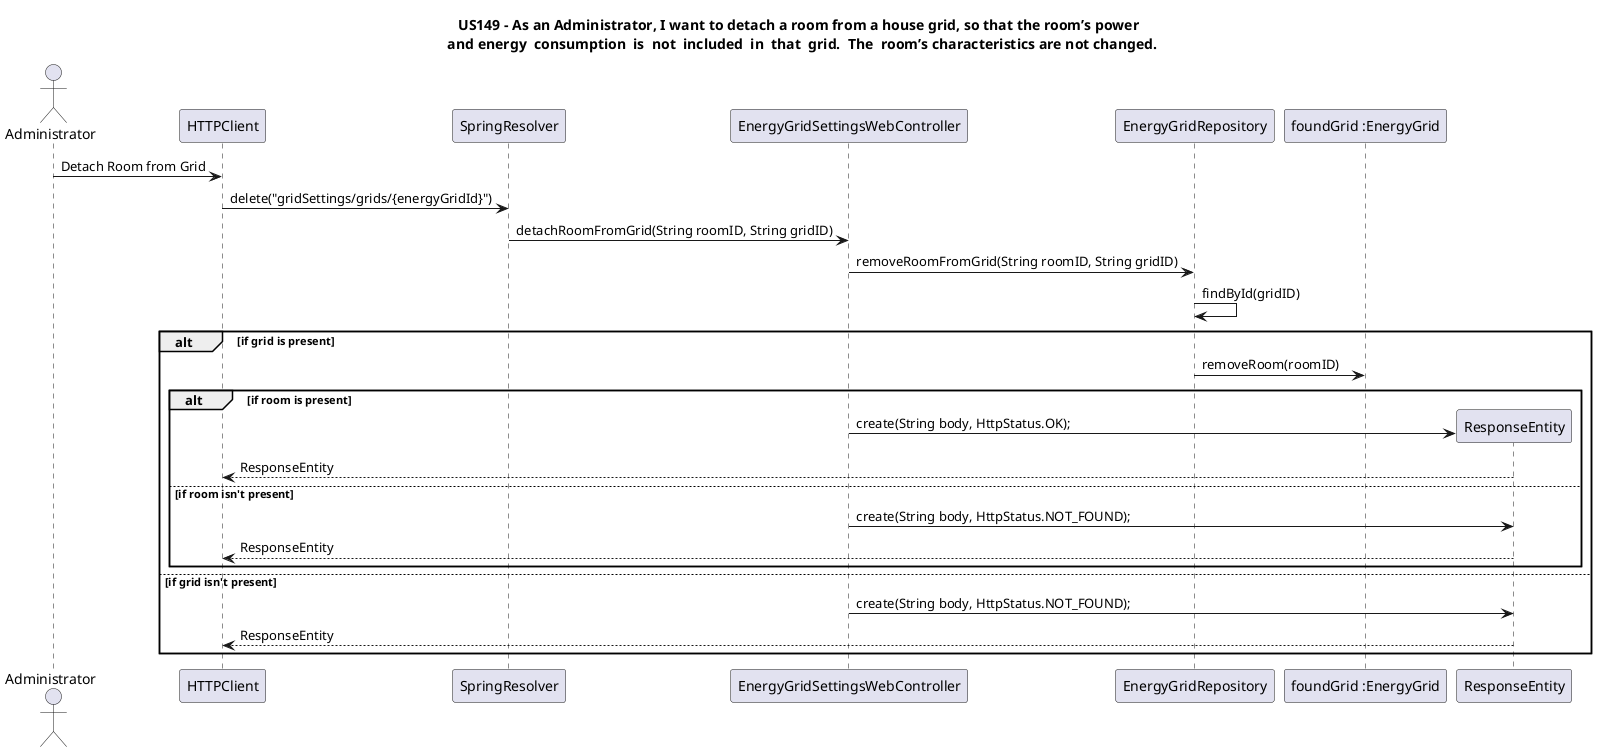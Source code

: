 @startuml

title  US149 - As an Administrator, I want to detach a room from a house grid, so that the room’s power \n and energy  consumption  is  not  included  in  that  grid.  The  room’s characteristics are not changed.

actor "Administrator"

Administrator->HTTPClient: Detach Room from Grid
HTTPClient -> SpringResolver: delete("gridSettings/grids/{energyGridId}")
SpringResolver -> EnergyGridSettingsWebController: detachRoomFromGrid(String roomID, String gridID)
EnergyGridSettingsWebController->EnergyGridRepository: removeRoomFromGrid(String roomID, String gridID)
EnergyGridRepository->EnergyGridRepository: findById(gridID)
alt if grid is present
EnergyGridRepository->"foundGrid :EnergyGrid" : removeRoom(roomID)
alt if room is present
create ResponseEntity
EnergyGridSettingsWebController -> ResponseEntity: create(String body, HttpStatus.OK);
ResponseEntity-->HTTPClient: ResponseEntity
else if room isn't present
EnergyGridSettingsWebController -> ResponseEntity: create(String body, HttpStatus.NOT_FOUND);
ResponseEntity-->HTTPClient: ResponseEntity
end
else if grid isn't present
EnergyGridSettingsWebController -> ResponseEntity: create(String body, HttpStatus.NOT_FOUND);
ResponseEntity-->HTTPClient: ResponseEntity
end
@enduml